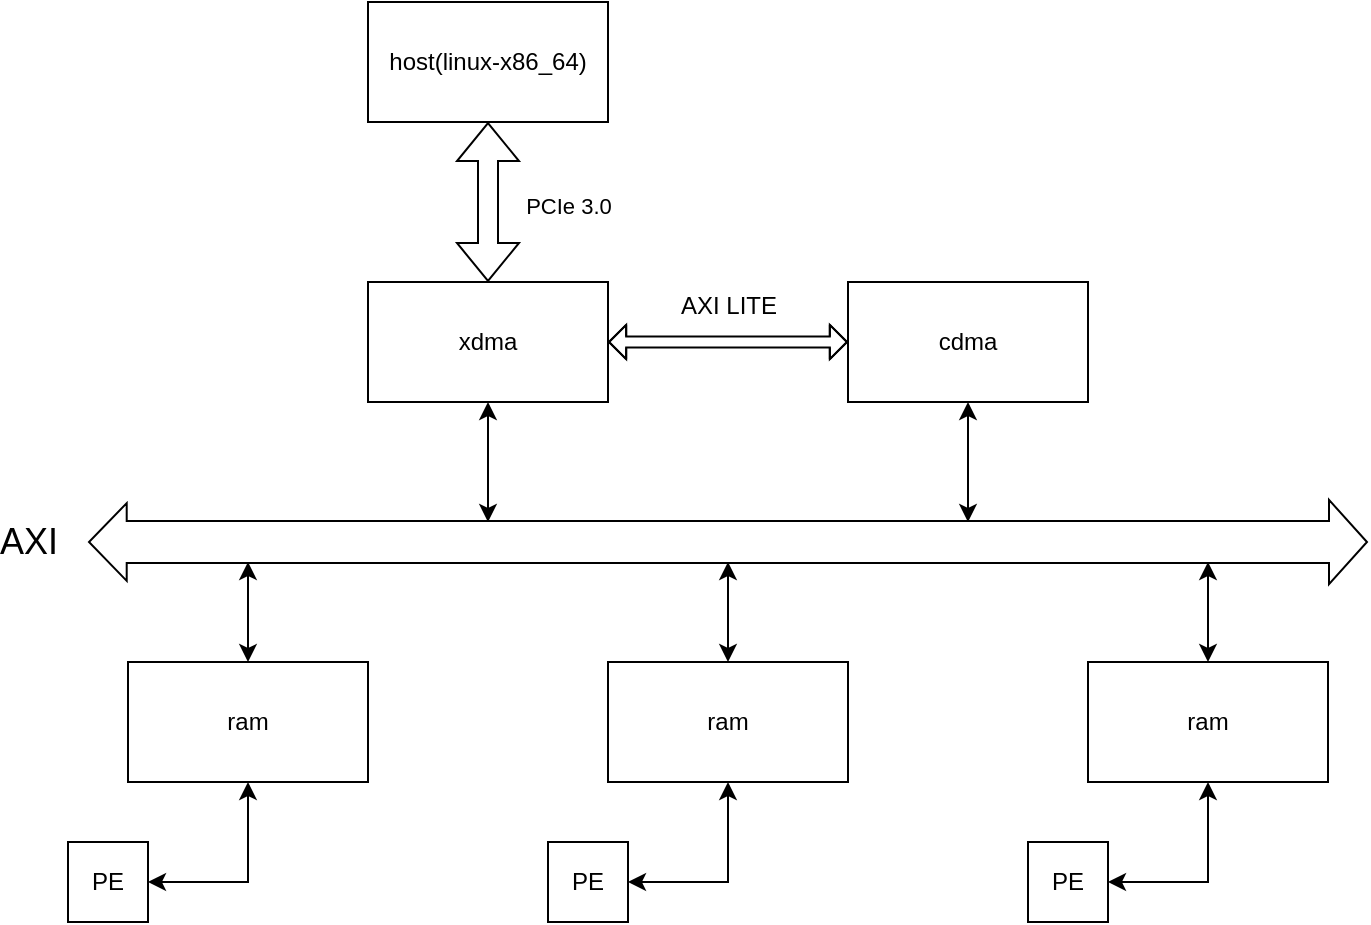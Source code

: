 <mxfile version="20.2.7" type="github"><diagram id="C5RBs43oDa-KdzZeNtuy" name="Page-1"><mxGraphModel dx="742" dy="621" grid="1" gridSize="10" guides="1" tooltips="1" connect="1" arrows="1" fold="1" page="1" pageScale="1" pageWidth="827" pageHeight="1169" math="0" shadow="0"><root><mxCell id="WIyWlLk6GJQsqaUBKTNV-0"/><mxCell id="WIyWlLk6GJQsqaUBKTNV-1" parent="WIyWlLk6GJQsqaUBKTNV-0"/><mxCell id="5oEuMSbV3eDGBp3XTLND-0" value="xdma" style="rounded=0;whiteSpace=wrap;html=1;" parent="WIyWlLk6GJQsqaUBKTNV-1" vertex="1"><mxGeometry x="240" y="440" width="120" height="60" as="geometry"/></mxCell><mxCell id="5oEuMSbV3eDGBp3XTLND-1" value="ram" style="rounded=0;whiteSpace=wrap;html=1;" parent="WIyWlLk6GJQsqaUBKTNV-1" vertex="1"><mxGeometry x="120" y="630" width="120" height="60" as="geometry"/></mxCell><mxCell id="5oEuMSbV3eDGBp3XTLND-2" value="ram" style="rounded=0;whiteSpace=wrap;html=1;" parent="WIyWlLk6GJQsqaUBKTNV-1" vertex="1"><mxGeometry x="360" y="630" width="120" height="60" as="geometry"/></mxCell><mxCell id="5oEuMSbV3eDGBp3XTLND-3" value="ram" style="rounded=0;whiteSpace=wrap;html=1;" parent="WIyWlLk6GJQsqaUBKTNV-1" vertex="1"><mxGeometry x="600" y="630" width="120" height="60" as="geometry"/></mxCell><mxCell id="5oEuMSbV3eDGBp3XTLND-13" value="cdma" style="rounded=0;whiteSpace=wrap;html=1;" parent="WIyWlLk6GJQsqaUBKTNV-1" vertex="1"><mxGeometry x="480" y="440" width="120" height="60" as="geometry"/></mxCell><mxCell id="5oEuMSbV3eDGBp3XTLND-16" value="PE" style="whiteSpace=wrap;html=1;aspect=fixed;" parent="WIyWlLk6GJQsqaUBKTNV-1" vertex="1"><mxGeometry x="90" y="720" width="40" height="40" as="geometry"/></mxCell><mxCell id="5oEuMSbV3eDGBp3XTLND-19" value="host(linux-x86_64)" style="rounded=0;whiteSpace=wrap;html=1;" parent="WIyWlLk6GJQsqaUBKTNV-1" vertex="1"><mxGeometry x="240" y="300" width="120" height="60" as="geometry"/></mxCell><mxCell id="5oEuMSbV3eDGBp3XTLND-21" value="" style="shape=flexArrow;endArrow=classic;startArrow=classic;html=1;rounded=0;exitX=0.5;exitY=0;exitDx=0;exitDy=0;entryX=0.5;entryY=1;entryDx=0;entryDy=0;" parent="WIyWlLk6GJQsqaUBKTNV-1" source="5oEuMSbV3eDGBp3XTLND-0" target="5oEuMSbV3eDGBp3XTLND-19" edge="1"><mxGeometry width="100" height="100" relative="1" as="geometry"><mxPoint x="320" y="430" as="sourcePoint"/><mxPoint x="290" y="360" as="targetPoint"/></mxGeometry></mxCell><mxCell id="5oEuMSbV3eDGBp3XTLND-22" value="PCIe 3.0" style="edgeLabel;html=1;align=center;verticalAlign=middle;resizable=0;points=[];" parent="5oEuMSbV3eDGBp3XTLND-21" vertex="1" connectable="0"><mxGeometry x="0.202" y="-1" relative="1" as="geometry"><mxPoint x="39" y="10" as="offset"/></mxGeometry></mxCell><mxCell id="5oEuMSbV3eDGBp3XTLND-24" value="" style="endArrow=classic;startArrow=classic;html=1;rounded=0;entryX=0.5;entryY=1;entryDx=0;entryDy=0;" parent="WIyWlLk6GJQsqaUBKTNV-1" target="5oEuMSbV3eDGBp3XTLND-0" edge="1"><mxGeometry width="50" height="50" relative="1" as="geometry"><mxPoint x="300" y="560" as="sourcePoint"/><mxPoint x="380" y="460" as="targetPoint"/></mxGeometry></mxCell><mxCell id="5oEuMSbV3eDGBp3XTLND-26" value="" style="endArrow=classic;startArrow=classic;html=1;rounded=0;entryX=0.5;entryY=1;entryDx=0;entryDy=0;" parent="WIyWlLk6GJQsqaUBKTNV-1" target="5oEuMSbV3eDGBp3XTLND-13" edge="1"><mxGeometry width="50" height="50" relative="1" as="geometry"><mxPoint x="540" y="560" as="sourcePoint"/><mxPoint x="430" y="480" as="targetPoint"/></mxGeometry></mxCell><mxCell id="5oEuMSbV3eDGBp3XTLND-27" value="" style="endArrow=classic;startArrow=classic;html=1;rounded=0;exitX=0.5;exitY=0;exitDx=0;exitDy=0;" parent="WIyWlLk6GJQsqaUBKTNV-1" source="5oEuMSbV3eDGBp3XTLND-1" edge="1"><mxGeometry width="50" height="50" relative="1" as="geometry"><mxPoint x="180" y="625" as="sourcePoint"/><mxPoint x="180" y="580" as="targetPoint"/></mxGeometry></mxCell><mxCell id="5oEuMSbV3eDGBp3XTLND-28" value="" style="endArrow=classic;startArrow=classic;html=1;rounded=0;exitX=0.5;exitY=0;exitDx=0;exitDy=0;" parent="WIyWlLk6GJQsqaUBKTNV-1" source="5oEuMSbV3eDGBp3XTLND-2" edge="1"><mxGeometry width="50" height="50" relative="1" as="geometry"><mxPoint x="410" y="640" as="sourcePoint"/><mxPoint x="420" y="580" as="targetPoint"/></mxGeometry></mxCell><mxCell id="5oEuMSbV3eDGBp3XTLND-29" value="" style="endArrow=classic;startArrow=classic;html=1;rounded=0;exitX=0.5;exitY=0;exitDx=0;exitDy=0;" parent="WIyWlLk6GJQsqaUBKTNV-1" source="5oEuMSbV3eDGBp3XTLND-3" edge="1"><mxGeometry width="50" height="50" relative="1" as="geometry"><mxPoint x="680" y="610" as="sourcePoint"/><mxPoint x="660" y="580" as="targetPoint"/></mxGeometry></mxCell><mxCell id="5oEuMSbV3eDGBp3XTLND-23" value="" style="shape=flexArrow;endArrow=classic;startArrow=classic;html=1;rounded=0;width=21.119;startSize=5.951;startWidth=16.767;" parent="WIyWlLk6GJQsqaUBKTNV-1" edge="1"><mxGeometry width="100" height="100" relative="1" as="geometry"><mxPoint x="100" y="570" as="sourcePoint"/><mxPoint x="740" y="570" as="targetPoint"/></mxGeometry></mxCell><mxCell id="5oEuMSbV3eDGBp3XTLND-32" value="&lt;font style=&quot;font-size: 18px;&quot;&gt;AXI&lt;/font&gt;" style="edgeLabel;html=1;align=center;verticalAlign=middle;resizable=0;points=[];" parent="5oEuMSbV3eDGBp3XTLND-23" vertex="1" connectable="0"><mxGeometry x="-0.153" y="3" relative="1" as="geometry"><mxPoint x="-301" y="3" as="offset"/></mxGeometry></mxCell><mxCell id="5oEuMSbV3eDGBp3XTLND-39" value="" style="shape=flexArrow;endArrow=classic;startArrow=classic;html=1;rounded=0;fontSize=18;exitX=1;exitY=0.5;exitDx=0;exitDy=0;entryX=0;entryY=0.5;entryDx=0;entryDy=0;width=5.51;startSize=2.528;startWidth=10.623;endWidth=10.623;endSize=2.528;" parent="WIyWlLk6GJQsqaUBKTNV-1" source="5oEuMSbV3eDGBp3XTLND-0" target="5oEuMSbV3eDGBp3XTLND-13" edge="1"><mxGeometry width="100" height="100" relative="1" as="geometry"><mxPoint x="380" y="470" as="sourcePoint"/><mxPoint x="480" y="370" as="targetPoint"/><Array as="points"><mxPoint x="420" y="470"/></Array></mxGeometry></mxCell><mxCell id="5oEuMSbV3eDGBp3XTLND-41" value="&lt;font style=&quot;font-size: 12px;&quot;&gt;AXI LITE&lt;/font&gt;" style="edgeLabel;html=1;align=center;verticalAlign=middle;resizable=0;points=[];fontSize=18;" parent="5oEuMSbV3eDGBp3XTLND-39" vertex="1" connectable="0"><mxGeometry x="0.234" relative="1" as="geometry"><mxPoint x="-14" y="-20" as="offset"/></mxGeometry></mxCell><mxCell id="5oEuMSbV3eDGBp3XTLND-42" value="PE" style="whiteSpace=wrap;html=1;aspect=fixed;" parent="WIyWlLk6GJQsqaUBKTNV-1" vertex="1"><mxGeometry x="330" y="720" width="40" height="40" as="geometry"/></mxCell><mxCell id="5oEuMSbV3eDGBp3XTLND-43" value="PE" style="whiteSpace=wrap;html=1;aspect=fixed;" parent="WIyWlLk6GJQsqaUBKTNV-1" vertex="1"><mxGeometry x="570" y="720" width="40" height="40" as="geometry"/></mxCell><mxCell id="5oEuMSbV3eDGBp3XTLND-44" value="" style="endArrow=classic;startArrow=classic;html=1;rounded=0;fontSize=12;exitX=1;exitY=0.5;exitDx=0;exitDy=0;entryX=0.5;entryY=1;entryDx=0;entryDy=0;" parent="WIyWlLk6GJQsqaUBKTNV-1" source="5oEuMSbV3eDGBp3XTLND-16" target="5oEuMSbV3eDGBp3XTLND-1" edge="1"><mxGeometry width="50" height="50" relative="1" as="geometry"><mxPoint x="140" y="750" as="sourcePoint"/><mxPoint x="190" y="700" as="targetPoint"/><Array as="points"><mxPoint x="180" y="740"/></Array></mxGeometry></mxCell><mxCell id="5oEuMSbV3eDGBp3XTLND-45" value="" style="endArrow=classic;startArrow=classic;html=1;rounded=0;fontSize=12;entryX=0.75;entryY=1;entryDx=0;entryDy=0;exitX=1;exitY=0.5;exitDx=0;exitDy=0;" parent="WIyWlLk6GJQsqaUBKTNV-1" source="5oEuMSbV3eDGBp3XTLND-42" edge="1"><mxGeometry width="50" height="50" relative="1" as="geometry"><mxPoint x="380" y="750" as="sourcePoint"/><mxPoint x="420" y="690" as="targetPoint"/><Array as="points"><mxPoint x="420" y="740"/></Array></mxGeometry></mxCell><mxCell id="5oEuMSbV3eDGBp3XTLND-46" value="" style="endArrow=classic;startArrow=classic;html=1;rounded=0;fontSize=12;entryX=0.75;entryY=1;entryDx=0;entryDy=0;exitX=1;exitY=0.5;exitDx=0;exitDy=0;" parent="WIyWlLk6GJQsqaUBKTNV-1" source="5oEuMSbV3eDGBp3XTLND-43" edge="1"><mxGeometry width="50" height="50" relative="1" as="geometry"><mxPoint x="630" y="740" as="sourcePoint"/><mxPoint x="660" y="690" as="targetPoint"/><Array as="points"><mxPoint x="660" y="740"/></Array></mxGeometry></mxCell></root></mxGraphModel></diagram></mxfile>